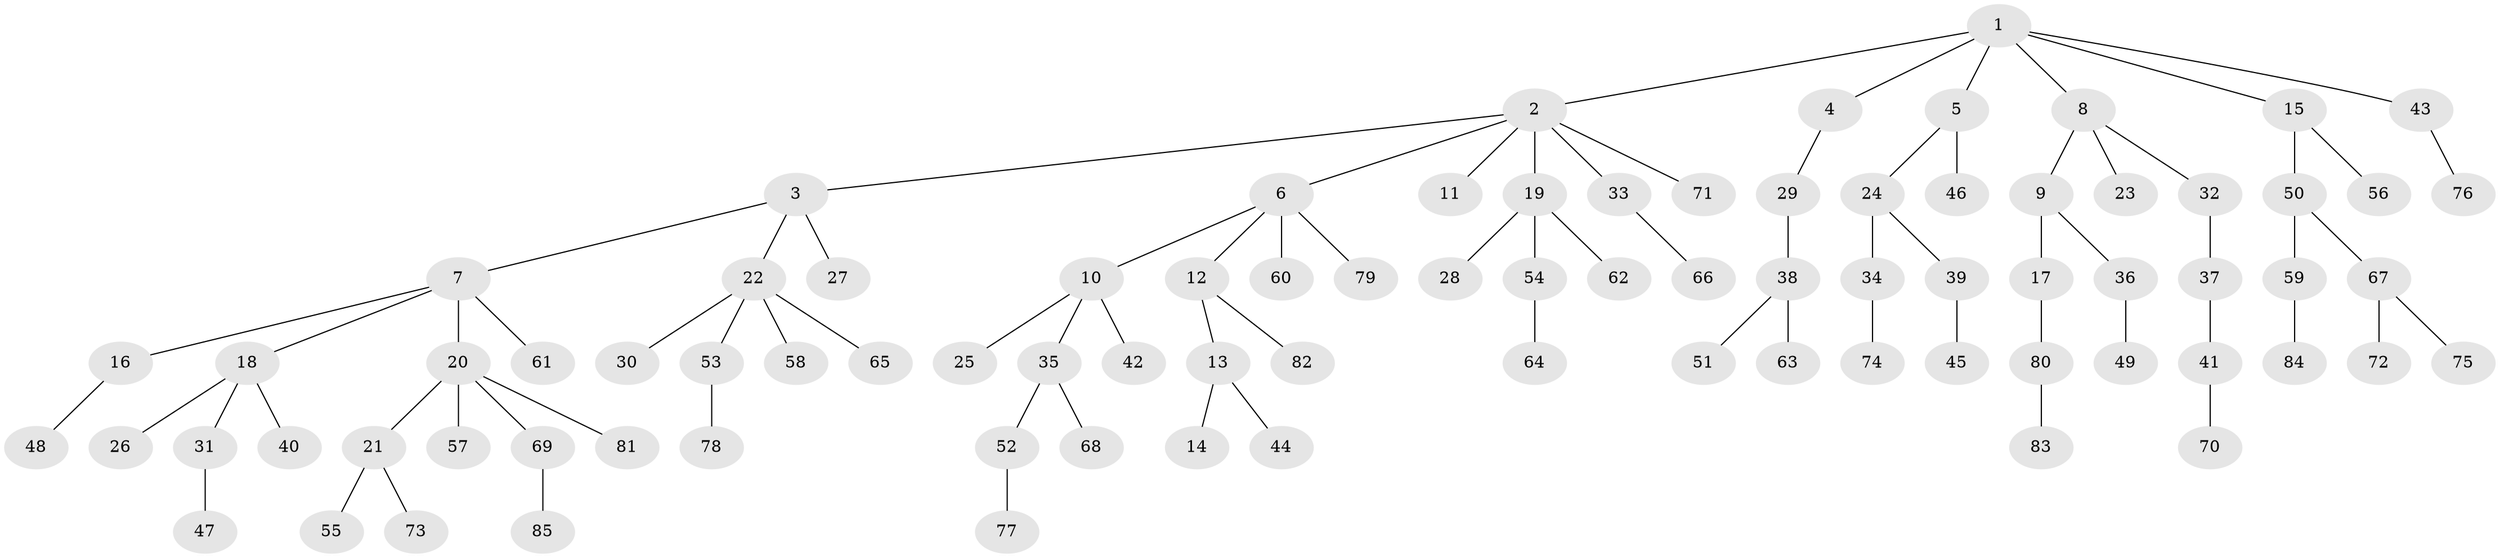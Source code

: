 // Generated by graph-tools (version 1.1) at 2025/50/03/09/25 03:50:15]
// undirected, 85 vertices, 84 edges
graph export_dot {
graph [start="1"]
  node [color=gray90,style=filled];
  1;
  2;
  3;
  4;
  5;
  6;
  7;
  8;
  9;
  10;
  11;
  12;
  13;
  14;
  15;
  16;
  17;
  18;
  19;
  20;
  21;
  22;
  23;
  24;
  25;
  26;
  27;
  28;
  29;
  30;
  31;
  32;
  33;
  34;
  35;
  36;
  37;
  38;
  39;
  40;
  41;
  42;
  43;
  44;
  45;
  46;
  47;
  48;
  49;
  50;
  51;
  52;
  53;
  54;
  55;
  56;
  57;
  58;
  59;
  60;
  61;
  62;
  63;
  64;
  65;
  66;
  67;
  68;
  69;
  70;
  71;
  72;
  73;
  74;
  75;
  76;
  77;
  78;
  79;
  80;
  81;
  82;
  83;
  84;
  85;
  1 -- 2;
  1 -- 4;
  1 -- 5;
  1 -- 8;
  1 -- 15;
  1 -- 43;
  2 -- 3;
  2 -- 6;
  2 -- 11;
  2 -- 19;
  2 -- 33;
  2 -- 71;
  3 -- 7;
  3 -- 22;
  3 -- 27;
  4 -- 29;
  5 -- 24;
  5 -- 46;
  6 -- 10;
  6 -- 12;
  6 -- 60;
  6 -- 79;
  7 -- 16;
  7 -- 18;
  7 -- 20;
  7 -- 61;
  8 -- 9;
  8 -- 23;
  8 -- 32;
  9 -- 17;
  9 -- 36;
  10 -- 25;
  10 -- 35;
  10 -- 42;
  12 -- 13;
  12 -- 82;
  13 -- 14;
  13 -- 44;
  15 -- 50;
  15 -- 56;
  16 -- 48;
  17 -- 80;
  18 -- 26;
  18 -- 31;
  18 -- 40;
  19 -- 28;
  19 -- 54;
  19 -- 62;
  20 -- 21;
  20 -- 57;
  20 -- 69;
  20 -- 81;
  21 -- 55;
  21 -- 73;
  22 -- 30;
  22 -- 53;
  22 -- 58;
  22 -- 65;
  24 -- 34;
  24 -- 39;
  29 -- 38;
  31 -- 47;
  32 -- 37;
  33 -- 66;
  34 -- 74;
  35 -- 52;
  35 -- 68;
  36 -- 49;
  37 -- 41;
  38 -- 51;
  38 -- 63;
  39 -- 45;
  41 -- 70;
  43 -- 76;
  50 -- 59;
  50 -- 67;
  52 -- 77;
  53 -- 78;
  54 -- 64;
  59 -- 84;
  67 -- 72;
  67 -- 75;
  69 -- 85;
  80 -- 83;
}
